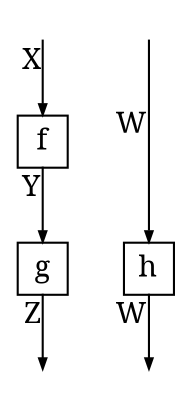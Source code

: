 digraph G {
  graph [fontname="Serif"];
  node [fontname="Serif",shape="plain"];
  edge [fontname="Serif",arrowsize="0.5"];
  {
    graph [rank="same",rankdir="LR"];
    node [style="invis"];
    edge [style="invis"];
    n1p1 -> n1p2;
  }
  {
    graph [rank="same",rankdir="LR"];
    node [style="invis"];
    edge [style="invis"];
    n2p1 -> n2p2;
  }
  n3 [label=<<TABLE BORDER="0" CELLPADDING="0" CELLSPACING="0">
<TR><TD><TABLE BORDER="0" CELLPADDING="0" CELLSPACING="0"><TR><TD HEIGHT="0" WIDTH="24" PORT="in1"></TD></TR></TABLE></TD></TR>
<TR><TD BORDER="1" CELLPADDING="4">g</TD></TR>
<TR><TD><TABLE BORDER="0" CELLPADDING="0" CELLSPACING="0"><TR><TD HEIGHT="0" WIDTH="24" PORT="out1"></TD></TR></TABLE></TD></TR>
</TABLE>>];
  n4 [label=<<TABLE BORDER="0" CELLPADDING="0" CELLSPACING="0">
<TR><TD><TABLE BORDER="0" CELLPADDING="0" CELLSPACING="0"><TR><TD HEIGHT="0" WIDTH="24" PORT="in1"></TD></TR></TABLE></TD></TR>
<TR><TD BORDER="1" CELLPADDING="4">h</TD></TR>
<TR><TD><TABLE BORDER="0" CELLPADDING="0" CELLSPACING="0"><TR><TD HEIGHT="0" WIDTH="24" PORT="out1"></TD></TR></TABLE></TD></TR>
</TABLE>>];
  n5 [label=<<TABLE BORDER="0" CELLPADDING="0" CELLSPACING="0">
<TR><TD><TABLE BORDER="0" CELLPADDING="0" CELLSPACING="0"><TR><TD HEIGHT="0" WIDTH="24" PORT="in1"></TD></TR></TABLE></TD></TR>
<TR><TD BORDER="1" CELLPADDING="4">f</TD></TR>
<TR><TD><TABLE BORDER="0" CELLPADDING="0" CELLSPACING="0"><TR><TD HEIGHT="0" WIDTH="24" PORT="out1"></TD></TR></TABLE></TD></TR>
</TABLE>>];
  n1p2:s -> n4:in1:n [xlabel="W"];
  n1p1:s -> n5:in1:n [xlabel="X"];
  n3:out1:s -> n2p1:n [xlabel="Z"];
  n4:out1:s -> n2p2:n [xlabel="W"];
  n5:out1:s -> n3:in1:n [xlabel="Y"];
}
